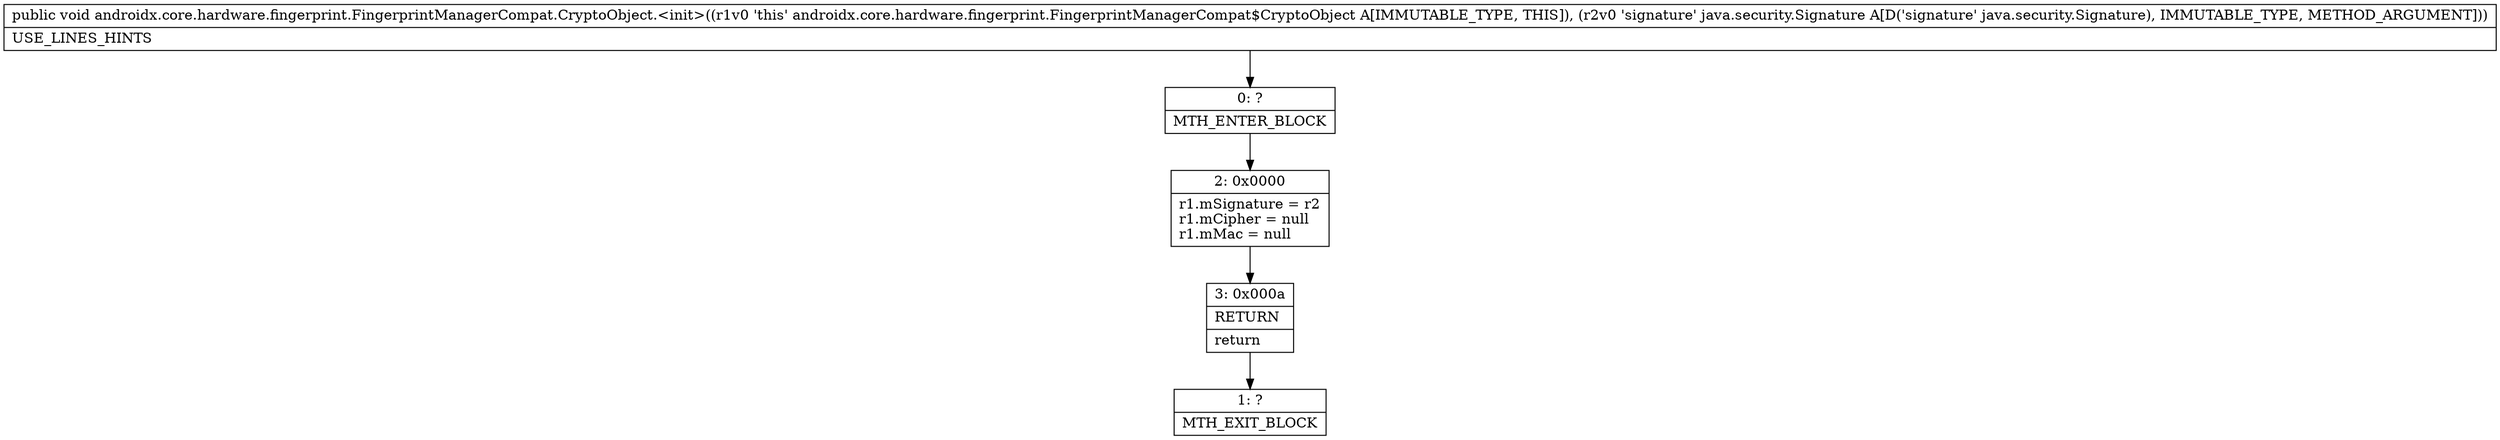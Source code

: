 digraph "CFG forandroidx.core.hardware.fingerprint.FingerprintManagerCompat.CryptoObject.\<init\>(Ljava\/security\/Signature;)V" {
Node_0 [shape=record,label="{0\:\ ?|MTH_ENTER_BLOCK\l}"];
Node_2 [shape=record,label="{2\:\ 0x0000|r1.mSignature = r2\lr1.mCipher = null\lr1.mMac = null\l}"];
Node_3 [shape=record,label="{3\:\ 0x000a|RETURN\l|return\l}"];
Node_1 [shape=record,label="{1\:\ ?|MTH_EXIT_BLOCK\l}"];
MethodNode[shape=record,label="{public void androidx.core.hardware.fingerprint.FingerprintManagerCompat.CryptoObject.\<init\>((r1v0 'this' androidx.core.hardware.fingerprint.FingerprintManagerCompat$CryptoObject A[IMMUTABLE_TYPE, THIS]), (r2v0 'signature' java.security.Signature A[D('signature' java.security.Signature), IMMUTABLE_TYPE, METHOD_ARGUMENT]))  | USE_LINES_HINTS\l}"];
MethodNode -> Node_0;Node_0 -> Node_2;
Node_2 -> Node_3;
Node_3 -> Node_1;
}

